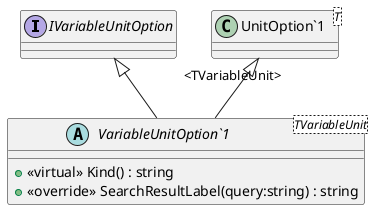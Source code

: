 @startuml
interface IVariableUnitOption {
}
abstract class "VariableUnitOption`1"<TVariableUnit> {
    + <<virtual>> Kind() : string
    + <<override>> SearchResultLabel(query:string) : string
}
class "UnitOption`1"<T> {
}
"UnitOption`1" "<TVariableUnit>" <|-- "VariableUnitOption`1"
IVariableUnitOption <|-- "VariableUnitOption`1"
@enduml
